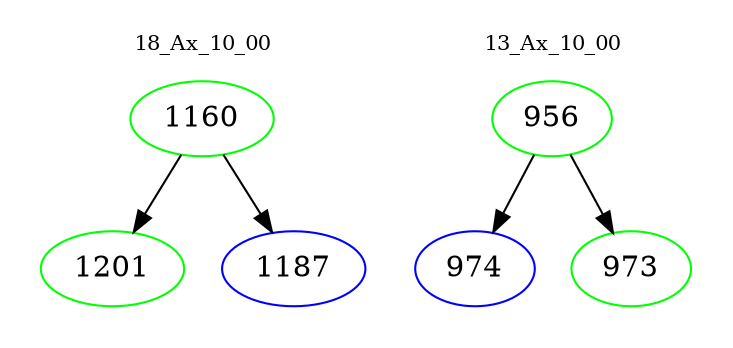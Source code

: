 digraph{
subgraph cluster_0 {
color = white
label = "18_Ax_10_00";
fontsize=10;
T0_1160 [label="1160", color="green"]
T0_1160 -> T0_1201 [color="black"]
T0_1201 [label="1201", color="green"]
T0_1160 -> T0_1187 [color="black"]
T0_1187 [label="1187", color="blue"]
}
subgraph cluster_1 {
color = white
label = "13_Ax_10_00";
fontsize=10;
T1_956 [label="956", color="green"]
T1_956 -> T1_974 [color="black"]
T1_974 [label="974", color="blue"]
T1_956 -> T1_973 [color="black"]
T1_973 [label="973", color="green"]
}
}

